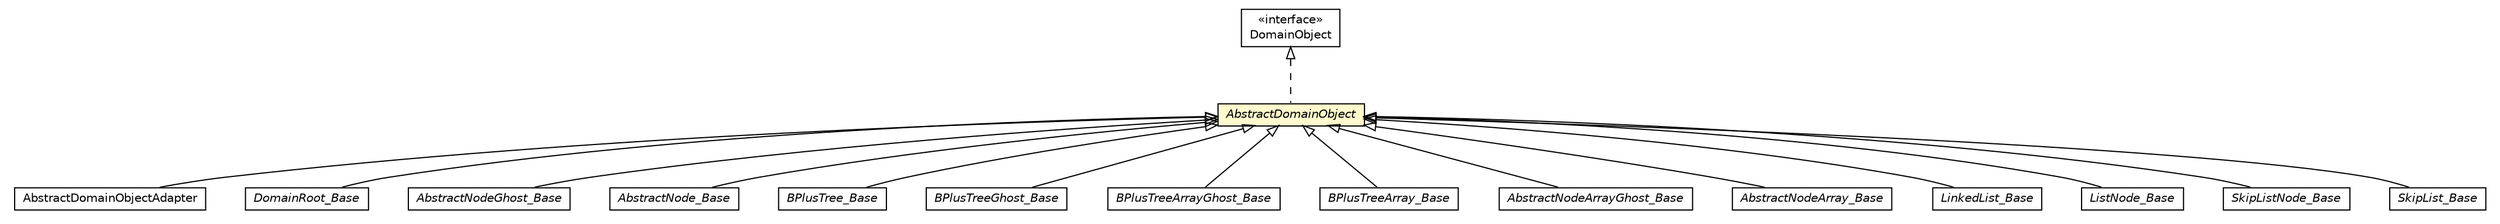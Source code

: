 #!/usr/local/bin/dot
#
# Class diagram 
# Generated by UMLGraph version 5.1 (http://www.umlgraph.org/)
#

digraph G {
	edge [fontname="Helvetica",fontsize=10,labelfontname="Helvetica",labelfontsize=10];
	node [fontname="Helvetica",fontsize=10,shape=plaintext];
	nodesep=0.25;
	ranksep=0.5;
	// pt.ist.fenixframework.core.AbstractDomainObjectAdapter
	c10986 [label=<<table title="pt.ist.fenixframework.core.AbstractDomainObjectAdapter" border="0" cellborder="1" cellspacing="0" cellpadding="2" port="p" href="./AbstractDomainObjectAdapter.html">
		<tr><td><table border="0" cellspacing="0" cellpadding="1">
<tr><td align="center" balign="center"> AbstractDomainObjectAdapter </td></tr>
		</table></td></tr>
		</table>>, fontname="Helvetica", fontcolor="black", fontsize=10.0];
	// pt.ist.fenixframework.core.AbstractDomainObject
	c10991 [label=<<table title="pt.ist.fenixframework.core.AbstractDomainObject" border="0" cellborder="1" cellspacing="0" cellpadding="2" port="p" bgcolor="lemonChiffon" href="./AbstractDomainObject.html">
		<tr><td><table border="0" cellspacing="0" cellpadding="1">
<tr><td align="center" balign="center"><font face="Helvetica-Oblique"> AbstractDomainObject </font></td></tr>
		</table></td></tr>
		</table>>, fontname="Helvetica", fontcolor="black", fontsize=10.0];
	// pt.ist.fenixframework.DomainRoot_Base
	c11023 [label=<<table title="pt.ist.fenixframework.DomainRoot_Base" border="0" cellborder="1" cellspacing="0" cellpadding="2" port="p" href="../DomainRoot_Base.html">
		<tr><td><table border="0" cellspacing="0" cellpadding="1">
<tr><td align="center" balign="center"><font face="Helvetica-Oblique"> DomainRoot_Base </font></td></tr>
		</table></td></tr>
		</table>>, fontname="Helvetica", fontcolor="black", fontsize=10.0];
	// pt.ist.fenixframework.DomainObject
	c11025 [label=<<table title="pt.ist.fenixframework.DomainObject" border="0" cellborder="1" cellspacing="0" cellpadding="2" port="p" href="../DomainObject.html">
		<tr><td><table border="0" cellspacing="0" cellpadding="1">
<tr><td align="center" balign="center"> &#171;interface&#187; </td></tr>
<tr><td align="center" balign="center"> DomainObject </td></tr>
		</table></td></tr>
		</table>>, fontname="Helvetica", fontcolor="black", fontsize=10.0];
	// pt.ist.fenixframework.adt.bplustree.AbstractNodeGhost_Base
	c11104 [label=<<table title="pt.ist.fenixframework.adt.bplustree.AbstractNodeGhost_Base" border="0" cellborder="1" cellspacing="0" cellpadding="2" port="p" href="../adt/bplustree/AbstractNodeGhost_Base.html">
		<tr><td><table border="0" cellspacing="0" cellpadding="1">
<tr><td align="center" balign="center"><font face="Helvetica-Oblique"> AbstractNodeGhost_Base </font></td></tr>
		</table></td></tr>
		</table>>, fontname="Helvetica", fontcolor="black", fontsize=10.0];
	// pt.ist.fenixframework.adt.bplustree.AbstractNode_Base
	c11116 [label=<<table title="pt.ist.fenixframework.adt.bplustree.AbstractNode_Base" border="0" cellborder="1" cellspacing="0" cellpadding="2" port="p" href="../adt/bplustree/AbstractNode_Base.html">
		<tr><td><table border="0" cellspacing="0" cellpadding="1">
<tr><td align="center" balign="center"><font face="Helvetica-Oblique"> AbstractNode_Base </font></td></tr>
		</table></td></tr>
		</table>>, fontname="Helvetica", fontcolor="black", fontsize=10.0];
	// pt.ist.fenixframework.adt.bplustree.BPlusTree_Base
	c11121 [label=<<table title="pt.ist.fenixframework.adt.bplustree.BPlusTree_Base" border="0" cellborder="1" cellspacing="0" cellpadding="2" port="p" href="../adt/bplustree/BPlusTree_Base.html">
		<tr><td><table border="0" cellspacing="0" cellpadding="1">
<tr><td align="center" balign="center"><font face="Helvetica-Oblique"> BPlusTree_Base </font></td></tr>
		</table></td></tr>
		</table>>, fontname="Helvetica", fontcolor="black", fontsize=10.0];
	// pt.ist.fenixframework.adt.bplustree.BPlusTreeGhost_Base
	c11122 [label=<<table title="pt.ist.fenixframework.adt.bplustree.BPlusTreeGhost_Base" border="0" cellborder="1" cellspacing="0" cellpadding="2" port="p" href="../adt/bplustree/BPlusTreeGhost_Base.html">
		<tr><td><table border="0" cellspacing="0" cellpadding="1">
<tr><td align="center" balign="center"><font face="Helvetica-Oblique"> BPlusTreeGhost_Base </font></td></tr>
		</table></td></tr>
		</table>>, fontname="Helvetica", fontcolor="black", fontsize=10.0];
	// pt.ist.fenixframework.adt.bplustree.BPlusTreeArrayGhost_Base
	c11124 [label=<<table title="pt.ist.fenixframework.adt.bplustree.BPlusTreeArrayGhost_Base" border="0" cellborder="1" cellspacing="0" cellpadding="2" port="p" href="../adt/bplustree/BPlusTreeArrayGhost_Base.html">
		<tr><td><table border="0" cellspacing="0" cellpadding="1">
<tr><td align="center" balign="center"><font face="Helvetica-Oblique"> BPlusTreeArrayGhost_Base </font></td></tr>
		</table></td></tr>
		</table>>, fontname="Helvetica", fontcolor="black", fontsize=10.0];
	// pt.ist.fenixframework.adt.bplustree.BPlusTreeArray_Base
	c11125 [label=<<table title="pt.ist.fenixframework.adt.bplustree.BPlusTreeArray_Base" border="0" cellborder="1" cellspacing="0" cellpadding="2" port="p" href="../adt/bplustree/BPlusTreeArray_Base.html">
		<tr><td><table border="0" cellspacing="0" cellpadding="1">
<tr><td align="center" balign="center"><font face="Helvetica-Oblique"> BPlusTreeArray_Base </font></td></tr>
		</table></td></tr>
		</table>>, fontname="Helvetica", fontcolor="black", fontsize=10.0];
	// pt.ist.fenixframework.adt.bplustree.AbstractNodeArrayGhost_Base
	c11132 [label=<<table title="pt.ist.fenixframework.adt.bplustree.AbstractNodeArrayGhost_Base" border="0" cellborder="1" cellspacing="0" cellpadding="2" port="p" href="../adt/bplustree/AbstractNodeArrayGhost_Base.html">
		<tr><td><table border="0" cellspacing="0" cellpadding="1">
<tr><td align="center" balign="center"><font face="Helvetica-Oblique"> AbstractNodeArrayGhost_Base </font></td></tr>
		</table></td></tr>
		</table>>, fontname="Helvetica", fontcolor="black", fontsize=10.0];
	// pt.ist.fenixframework.adt.bplustree.AbstractNodeArray_Base
	c11139 [label=<<table title="pt.ist.fenixframework.adt.bplustree.AbstractNodeArray_Base" border="0" cellborder="1" cellspacing="0" cellpadding="2" port="p" href="../adt/bplustree/AbstractNodeArray_Base.html">
		<tr><td><table border="0" cellspacing="0" cellpadding="1">
<tr><td align="center" balign="center"><font face="Helvetica-Oblique"> AbstractNodeArray_Base </font></td></tr>
		</table></td></tr>
		</table>>, fontname="Helvetica", fontcolor="black", fontsize=10.0];
	// pt.ist.fenixframework.adt.linkedlist.LinkedList_Base
	c11144 [label=<<table title="pt.ist.fenixframework.adt.linkedlist.LinkedList_Base" border="0" cellborder="1" cellspacing="0" cellpadding="2" port="p" href="../adt/linkedlist/LinkedList_Base.html">
		<tr><td><table border="0" cellspacing="0" cellpadding="1">
<tr><td align="center" balign="center"><font face="Helvetica-Oblique"> LinkedList_Base </font></td></tr>
		</table></td></tr>
		</table>>, fontname="Helvetica", fontcolor="black", fontsize=10.0];
	// pt.ist.fenixframework.adt.linkedlist.ListNode_Base
	c11147 [label=<<table title="pt.ist.fenixframework.adt.linkedlist.ListNode_Base" border="0" cellborder="1" cellspacing="0" cellpadding="2" port="p" href="../adt/linkedlist/ListNode_Base.html">
		<tr><td><table border="0" cellspacing="0" cellpadding="1">
<tr><td align="center" balign="center"><font face="Helvetica-Oblique"> ListNode_Base </font></td></tr>
		</table></td></tr>
		</table>>, fontname="Helvetica", fontcolor="black", fontsize=10.0];
	// pt.ist.fenixframework.adt.skiplist.SkipListNode_Base
	c11151 [label=<<table title="pt.ist.fenixframework.adt.skiplist.SkipListNode_Base" border="0" cellborder="1" cellspacing="0" cellpadding="2" port="p" href="../adt/skiplist/SkipListNode_Base.html">
		<tr><td><table border="0" cellspacing="0" cellpadding="1">
<tr><td align="center" balign="center"><font face="Helvetica-Oblique"> SkipListNode_Base </font></td></tr>
		</table></td></tr>
		</table>>, fontname="Helvetica", fontcolor="black", fontsize=10.0];
	// pt.ist.fenixframework.adt.skiplist.SkipList_Base
	c11152 [label=<<table title="pt.ist.fenixframework.adt.skiplist.SkipList_Base" border="0" cellborder="1" cellspacing="0" cellpadding="2" port="p" href="../adt/skiplist/SkipList_Base.html">
		<tr><td><table border="0" cellspacing="0" cellpadding="1">
<tr><td align="center" balign="center"><font face="Helvetica-Oblique"> SkipList_Base </font></td></tr>
		</table></td></tr>
		</table>>, fontname="Helvetica", fontcolor="black", fontsize=10.0];
	//pt.ist.fenixframework.core.AbstractDomainObjectAdapter extends pt.ist.fenixframework.core.AbstractDomainObject
	c10991:p -> c10986:p [dir=back,arrowtail=empty];
	//pt.ist.fenixframework.core.AbstractDomainObject implements pt.ist.fenixframework.DomainObject
	c11025:p -> c10991:p [dir=back,arrowtail=empty,style=dashed];
	//pt.ist.fenixframework.DomainRoot_Base extends pt.ist.fenixframework.core.AbstractDomainObject
	c10991:p -> c11023:p [dir=back,arrowtail=empty];
	//pt.ist.fenixframework.adt.bplustree.AbstractNodeGhost_Base extends pt.ist.fenixframework.core.AbstractDomainObject
	c10991:p -> c11104:p [dir=back,arrowtail=empty];
	//pt.ist.fenixframework.adt.bplustree.AbstractNode_Base extends pt.ist.fenixframework.core.AbstractDomainObject
	c10991:p -> c11116:p [dir=back,arrowtail=empty];
	//pt.ist.fenixframework.adt.bplustree.BPlusTree_Base extends pt.ist.fenixframework.core.AbstractDomainObject
	c10991:p -> c11121:p [dir=back,arrowtail=empty];
	//pt.ist.fenixframework.adt.bplustree.BPlusTreeGhost_Base extends pt.ist.fenixframework.core.AbstractDomainObject
	c10991:p -> c11122:p [dir=back,arrowtail=empty];
	//pt.ist.fenixframework.adt.bplustree.BPlusTreeArrayGhost_Base extends pt.ist.fenixframework.core.AbstractDomainObject
	c10991:p -> c11124:p [dir=back,arrowtail=empty];
	//pt.ist.fenixframework.adt.bplustree.BPlusTreeArray_Base extends pt.ist.fenixframework.core.AbstractDomainObject
	c10991:p -> c11125:p [dir=back,arrowtail=empty];
	//pt.ist.fenixframework.adt.bplustree.AbstractNodeArrayGhost_Base extends pt.ist.fenixframework.core.AbstractDomainObject
	c10991:p -> c11132:p [dir=back,arrowtail=empty];
	//pt.ist.fenixframework.adt.bplustree.AbstractNodeArray_Base extends pt.ist.fenixframework.core.AbstractDomainObject
	c10991:p -> c11139:p [dir=back,arrowtail=empty];
	//pt.ist.fenixframework.adt.linkedlist.LinkedList_Base extends pt.ist.fenixframework.core.AbstractDomainObject
	c10991:p -> c11144:p [dir=back,arrowtail=empty];
	//pt.ist.fenixframework.adt.linkedlist.ListNode_Base extends pt.ist.fenixframework.core.AbstractDomainObject
	c10991:p -> c11147:p [dir=back,arrowtail=empty];
	//pt.ist.fenixframework.adt.skiplist.SkipListNode_Base extends pt.ist.fenixframework.core.AbstractDomainObject
	c10991:p -> c11151:p [dir=back,arrowtail=empty];
	//pt.ist.fenixframework.adt.skiplist.SkipList_Base extends pt.ist.fenixframework.core.AbstractDomainObject
	c10991:p -> c11152:p [dir=back,arrowtail=empty];
}

